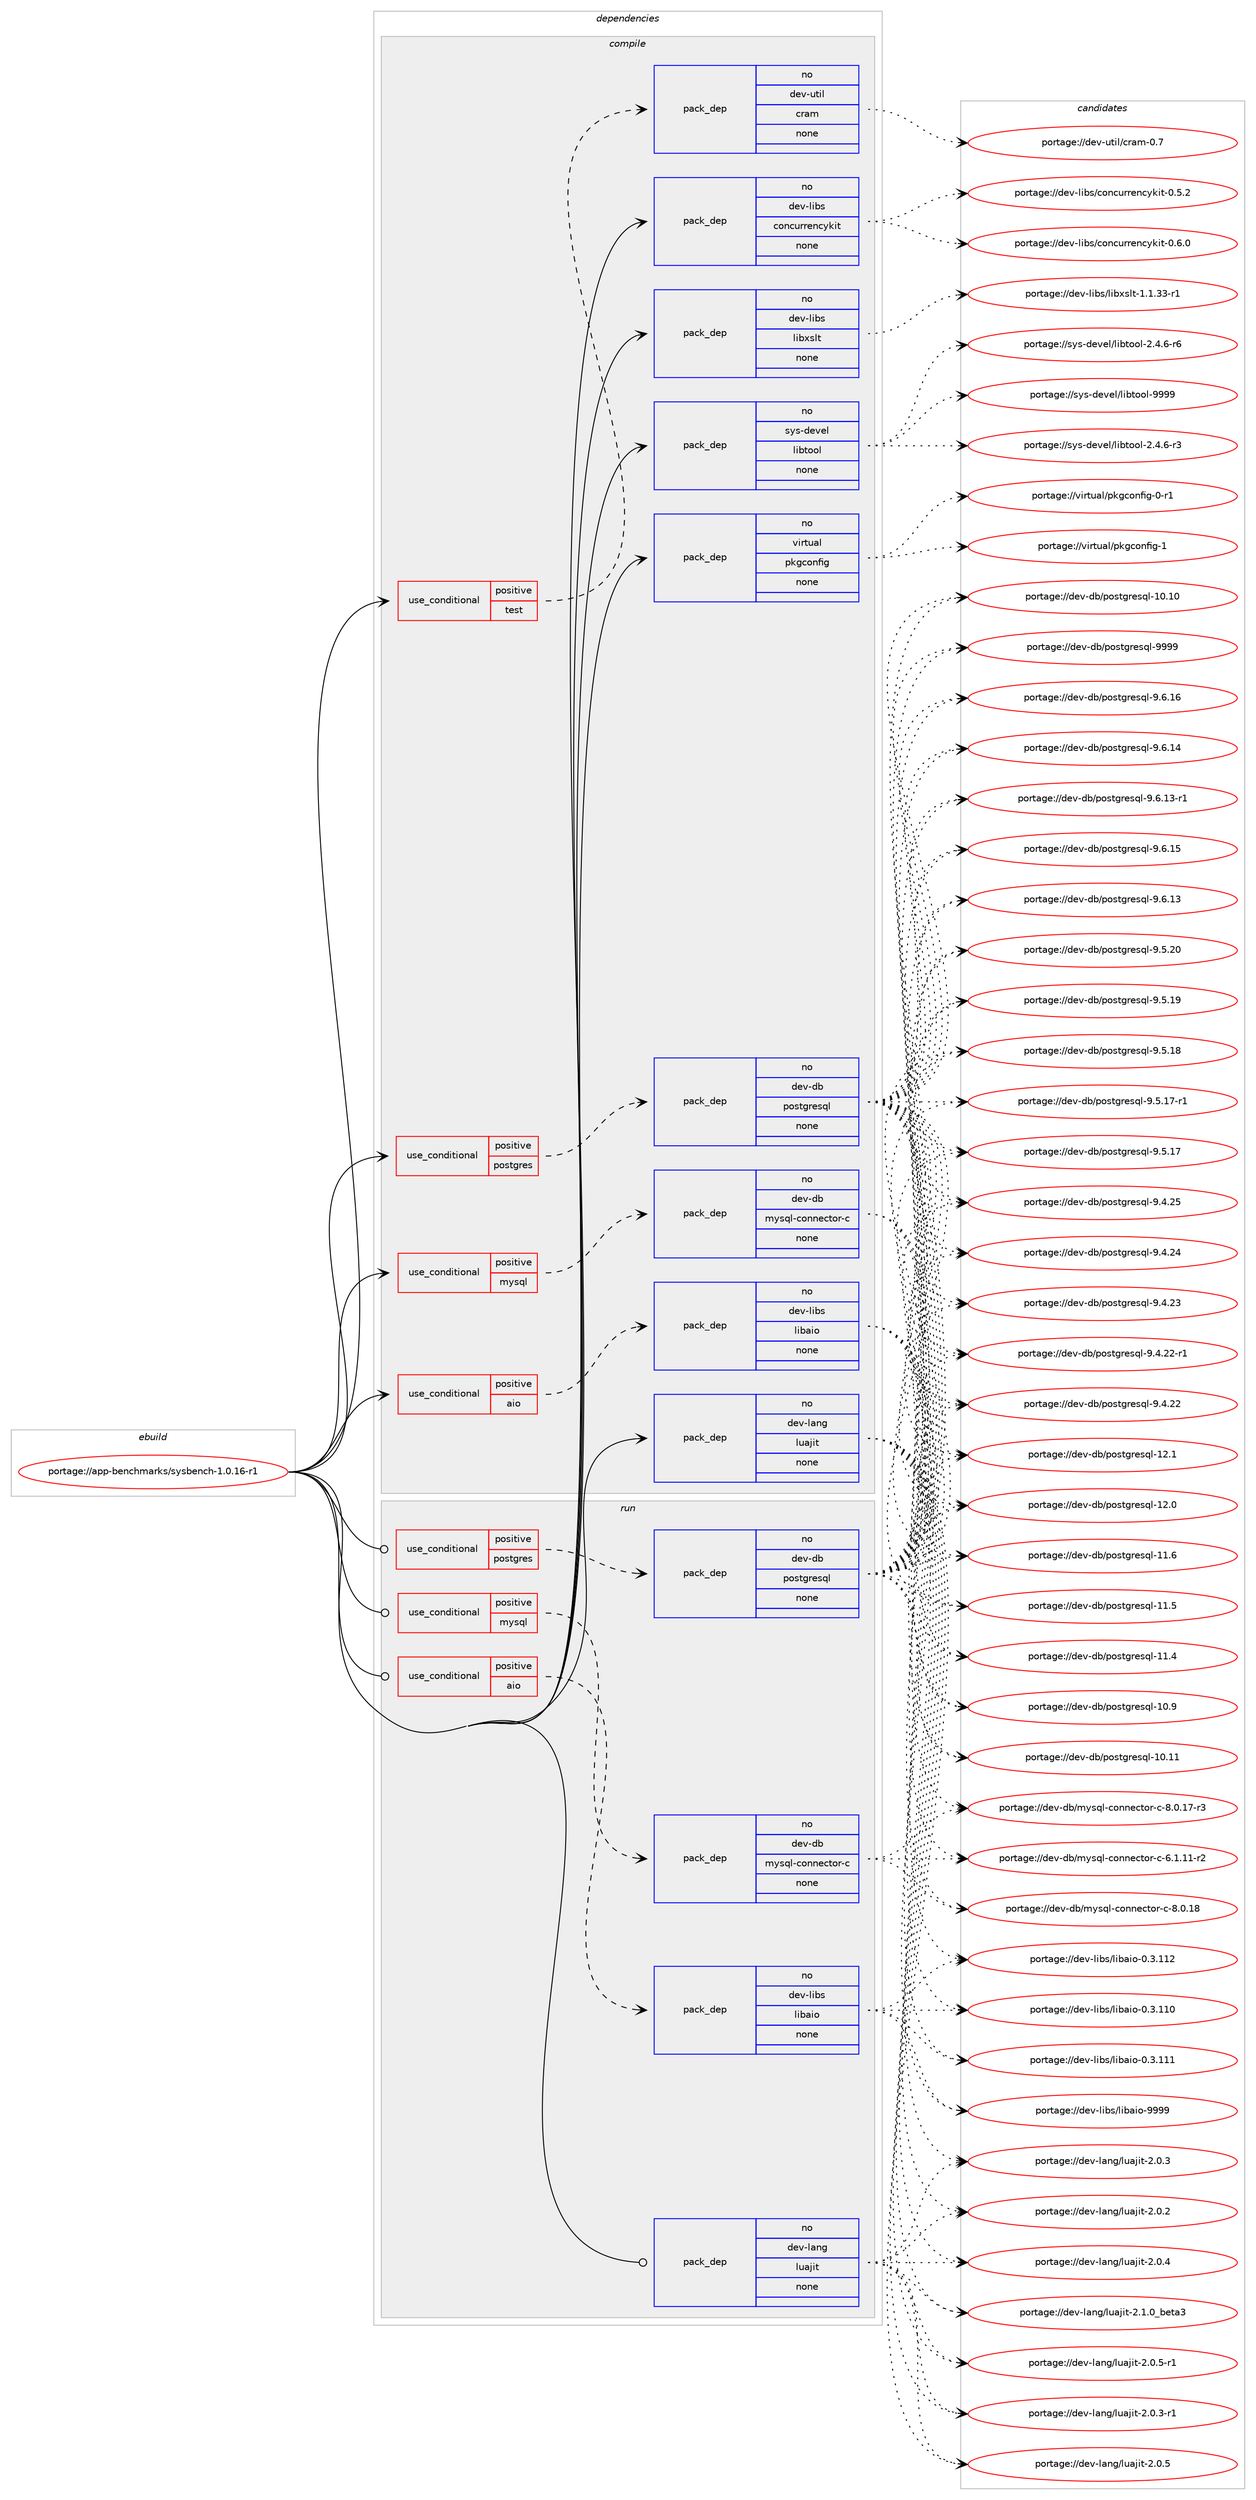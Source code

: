 digraph prolog {

# *************
# Graph options
# *************

newrank=true;
concentrate=true;
compound=true;
graph [rankdir=LR,fontname=Helvetica,fontsize=10,ranksep=1.5];#, ranksep=2.5, nodesep=0.2];
edge  [arrowhead=vee];
node  [fontname=Helvetica,fontsize=10];

# **********
# The ebuild
# **********

subgraph cluster_leftcol {
color=gray;
label=<<i>ebuild</i>>;
id [label="portage://app-benchmarks/sysbench-1.0.16-r1", color=red, width=4, href="../app-benchmarks/sysbench-1.0.16-r1.svg"];
}

# ****************
# The dependencies
# ****************

subgraph cluster_midcol {
color=gray;
label=<<i>dependencies</i>>;
subgraph cluster_compile {
fillcolor="#eeeeee";
style=filled;
label=<<i>compile</i>>;
subgraph cond151886 {
dependency644833 [label=<<TABLE BORDER="0" CELLBORDER="1" CELLSPACING="0" CELLPADDING="4"><TR><TD ROWSPAN="3" CELLPADDING="10">use_conditional</TD></TR><TR><TD>positive</TD></TR><TR><TD>aio</TD></TR></TABLE>>, shape=none, color=red];
subgraph pack484363 {
dependency644834 [label=<<TABLE BORDER="0" CELLBORDER="1" CELLSPACING="0" CELLPADDING="4" WIDTH="220"><TR><TD ROWSPAN="6" CELLPADDING="30">pack_dep</TD></TR><TR><TD WIDTH="110">no</TD></TR><TR><TD>dev-libs</TD></TR><TR><TD>libaio</TD></TR><TR><TD>none</TD></TR><TR><TD></TD></TR></TABLE>>, shape=none, color=blue];
}
dependency644833:e -> dependency644834:w [weight=20,style="dashed",arrowhead="vee"];
}
id:e -> dependency644833:w [weight=20,style="solid",arrowhead="vee"];
subgraph cond151887 {
dependency644835 [label=<<TABLE BORDER="0" CELLBORDER="1" CELLSPACING="0" CELLPADDING="4"><TR><TD ROWSPAN="3" CELLPADDING="10">use_conditional</TD></TR><TR><TD>positive</TD></TR><TR><TD>mysql</TD></TR></TABLE>>, shape=none, color=red];
subgraph pack484364 {
dependency644836 [label=<<TABLE BORDER="0" CELLBORDER="1" CELLSPACING="0" CELLPADDING="4" WIDTH="220"><TR><TD ROWSPAN="6" CELLPADDING="30">pack_dep</TD></TR><TR><TD WIDTH="110">no</TD></TR><TR><TD>dev-db</TD></TR><TR><TD>mysql-connector-c</TD></TR><TR><TD>none</TD></TR><TR><TD></TD></TR></TABLE>>, shape=none, color=blue];
}
dependency644835:e -> dependency644836:w [weight=20,style="dashed",arrowhead="vee"];
}
id:e -> dependency644835:w [weight=20,style="solid",arrowhead="vee"];
subgraph cond151888 {
dependency644837 [label=<<TABLE BORDER="0" CELLBORDER="1" CELLSPACING="0" CELLPADDING="4"><TR><TD ROWSPAN="3" CELLPADDING="10">use_conditional</TD></TR><TR><TD>positive</TD></TR><TR><TD>postgres</TD></TR></TABLE>>, shape=none, color=red];
subgraph pack484365 {
dependency644838 [label=<<TABLE BORDER="0" CELLBORDER="1" CELLSPACING="0" CELLPADDING="4" WIDTH="220"><TR><TD ROWSPAN="6" CELLPADDING="30">pack_dep</TD></TR><TR><TD WIDTH="110">no</TD></TR><TR><TD>dev-db</TD></TR><TR><TD>postgresql</TD></TR><TR><TD>none</TD></TR><TR><TD></TD></TR></TABLE>>, shape=none, color=blue];
}
dependency644837:e -> dependency644838:w [weight=20,style="dashed",arrowhead="vee"];
}
id:e -> dependency644837:w [weight=20,style="solid",arrowhead="vee"];
subgraph cond151889 {
dependency644839 [label=<<TABLE BORDER="0" CELLBORDER="1" CELLSPACING="0" CELLPADDING="4"><TR><TD ROWSPAN="3" CELLPADDING="10">use_conditional</TD></TR><TR><TD>positive</TD></TR><TR><TD>test</TD></TR></TABLE>>, shape=none, color=red];
subgraph pack484366 {
dependency644840 [label=<<TABLE BORDER="0" CELLBORDER="1" CELLSPACING="0" CELLPADDING="4" WIDTH="220"><TR><TD ROWSPAN="6" CELLPADDING="30">pack_dep</TD></TR><TR><TD WIDTH="110">no</TD></TR><TR><TD>dev-util</TD></TR><TR><TD>cram</TD></TR><TR><TD>none</TD></TR><TR><TD></TD></TR></TABLE>>, shape=none, color=blue];
}
dependency644839:e -> dependency644840:w [weight=20,style="dashed",arrowhead="vee"];
}
id:e -> dependency644839:w [weight=20,style="solid",arrowhead="vee"];
subgraph pack484367 {
dependency644841 [label=<<TABLE BORDER="0" CELLBORDER="1" CELLSPACING="0" CELLPADDING="4" WIDTH="220"><TR><TD ROWSPAN="6" CELLPADDING="30">pack_dep</TD></TR><TR><TD WIDTH="110">no</TD></TR><TR><TD>dev-lang</TD></TR><TR><TD>luajit</TD></TR><TR><TD>none</TD></TR><TR><TD></TD></TR></TABLE>>, shape=none, color=blue];
}
id:e -> dependency644841:w [weight=20,style="solid",arrowhead="vee"];
subgraph pack484368 {
dependency644842 [label=<<TABLE BORDER="0" CELLBORDER="1" CELLSPACING="0" CELLPADDING="4" WIDTH="220"><TR><TD ROWSPAN="6" CELLPADDING="30">pack_dep</TD></TR><TR><TD WIDTH="110">no</TD></TR><TR><TD>dev-libs</TD></TR><TR><TD>concurrencykit</TD></TR><TR><TD>none</TD></TR><TR><TD></TD></TR></TABLE>>, shape=none, color=blue];
}
id:e -> dependency644842:w [weight=20,style="solid",arrowhead="vee"];
subgraph pack484369 {
dependency644843 [label=<<TABLE BORDER="0" CELLBORDER="1" CELLSPACING="0" CELLPADDING="4" WIDTH="220"><TR><TD ROWSPAN="6" CELLPADDING="30">pack_dep</TD></TR><TR><TD WIDTH="110">no</TD></TR><TR><TD>dev-libs</TD></TR><TR><TD>libxslt</TD></TR><TR><TD>none</TD></TR><TR><TD></TD></TR></TABLE>>, shape=none, color=blue];
}
id:e -> dependency644843:w [weight=20,style="solid",arrowhead="vee"];
subgraph pack484370 {
dependency644844 [label=<<TABLE BORDER="0" CELLBORDER="1" CELLSPACING="0" CELLPADDING="4" WIDTH="220"><TR><TD ROWSPAN="6" CELLPADDING="30">pack_dep</TD></TR><TR><TD WIDTH="110">no</TD></TR><TR><TD>sys-devel</TD></TR><TR><TD>libtool</TD></TR><TR><TD>none</TD></TR><TR><TD></TD></TR></TABLE>>, shape=none, color=blue];
}
id:e -> dependency644844:w [weight=20,style="solid",arrowhead="vee"];
subgraph pack484371 {
dependency644845 [label=<<TABLE BORDER="0" CELLBORDER="1" CELLSPACING="0" CELLPADDING="4" WIDTH="220"><TR><TD ROWSPAN="6" CELLPADDING="30">pack_dep</TD></TR><TR><TD WIDTH="110">no</TD></TR><TR><TD>virtual</TD></TR><TR><TD>pkgconfig</TD></TR><TR><TD>none</TD></TR><TR><TD></TD></TR></TABLE>>, shape=none, color=blue];
}
id:e -> dependency644845:w [weight=20,style="solid",arrowhead="vee"];
}
subgraph cluster_compileandrun {
fillcolor="#eeeeee";
style=filled;
label=<<i>compile and run</i>>;
}
subgraph cluster_run {
fillcolor="#eeeeee";
style=filled;
label=<<i>run</i>>;
subgraph cond151890 {
dependency644846 [label=<<TABLE BORDER="0" CELLBORDER="1" CELLSPACING="0" CELLPADDING="4"><TR><TD ROWSPAN="3" CELLPADDING="10">use_conditional</TD></TR><TR><TD>positive</TD></TR><TR><TD>aio</TD></TR></TABLE>>, shape=none, color=red];
subgraph pack484372 {
dependency644847 [label=<<TABLE BORDER="0" CELLBORDER="1" CELLSPACING="0" CELLPADDING="4" WIDTH="220"><TR><TD ROWSPAN="6" CELLPADDING="30">pack_dep</TD></TR><TR><TD WIDTH="110">no</TD></TR><TR><TD>dev-libs</TD></TR><TR><TD>libaio</TD></TR><TR><TD>none</TD></TR><TR><TD></TD></TR></TABLE>>, shape=none, color=blue];
}
dependency644846:e -> dependency644847:w [weight=20,style="dashed",arrowhead="vee"];
}
id:e -> dependency644846:w [weight=20,style="solid",arrowhead="odot"];
subgraph cond151891 {
dependency644848 [label=<<TABLE BORDER="0" CELLBORDER="1" CELLSPACING="0" CELLPADDING="4"><TR><TD ROWSPAN="3" CELLPADDING="10">use_conditional</TD></TR><TR><TD>positive</TD></TR><TR><TD>mysql</TD></TR></TABLE>>, shape=none, color=red];
subgraph pack484373 {
dependency644849 [label=<<TABLE BORDER="0" CELLBORDER="1" CELLSPACING="0" CELLPADDING="4" WIDTH="220"><TR><TD ROWSPAN="6" CELLPADDING="30">pack_dep</TD></TR><TR><TD WIDTH="110">no</TD></TR><TR><TD>dev-db</TD></TR><TR><TD>mysql-connector-c</TD></TR><TR><TD>none</TD></TR><TR><TD></TD></TR></TABLE>>, shape=none, color=blue];
}
dependency644848:e -> dependency644849:w [weight=20,style="dashed",arrowhead="vee"];
}
id:e -> dependency644848:w [weight=20,style="solid",arrowhead="odot"];
subgraph cond151892 {
dependency644850 [label=<<TABLE BORDER="0" CELLBORDER="1" CELLSPACING="0" CELLPADDING="4"><TR><TD ROWSPAN="3" CELLPADDING="10">use_conditional</TD></TR><TR><TD>positive</TD></TR><TR><TD>postgres</TD></TR></TABLE>>, shape=none, color=red];
subgraph pack484374 {
dependency644851 [label=<<TABLE BORDER="0" CELLBORDER="1" CELLSPACING="0" CELLPADDING="4" WIDTH="220"><TR><TD ROWSPAN="6" CELLPADDING="30">pack_dep</TD></TR><TR><TD WIDTH="110">no</TD></TR><TR><TD>dev-db</TD></TR><TR><TD>postgresql</TD></TR><TR><TD>none</TD></TR><TR><TD></TD></TR></TABLE>>, shape=none, color=blue];
}
dependency644850:e -> dependency644851:w [weight=20,style="dashed",arrowhead="vee"];
}
id:e -> dependency644850:w [weight=20,style="solid",arrowhead="odot"];
subgraph pack484375 {
dependency644852 [label=<<TABLE BORDER="0" CELLBORDER="1" CELLSPACING="0" CELLPADDING="4" WIDTH="220"><TR><TD ROWSPAN="6" CELLPADDING="30">pack_dep</TD></TR><TR><TD WIDTH="110">no</TD></TR><TR><TD>dev-lang</TD></TR><TR><TD>luajit</TD></TR><TR><TD>none</TD></TR><TR><TD></TD></TR></TABLE>>, shape=none, color=blue];
}
id:e -> dependency644852:w [weight=20,style="solid",arrowhead="odot"];
}
}

# **************
# The candidates
# **************

subgraph cluster_choices {
rank=same;
color=gray;
label=<<i>candidates</i>>;

subgraph choice484363 {
color=black;
nodesep=1;
choice10010111845108105981154710810598971051114557575757 [label="portage://dev-libs/libaio-9999", color=red, width=4,href="../dev-libs/libaio-9999.svg"];
choice10010111845108105981154710810598971051114548465146494950 [label="portage://dev-libs/libaio-0.3.112", color=red, width=4,href="../dev-libs/libaio-0.3.112.svg"];
choice10010111845108105981154710810598971051114548465146494949 [label="portage://dev-libs/libaio-0.3.111", color=red, width=4,href="../dev-libs/libaio-0.3.111.svg"];
choice10010111845108105981154710810598971051114548465146494948 [label="portage://dev-libs/libaio-0.3.110", color=red, width=4,href="../dev-libs/libaio-0.3.110.svg"];
dependency644834:e -> choice10010111845108105981154710810598971051114557575757:w [style=dotted,weight="100"];
dependency644834:e -> choice10010111845108105981154710810598971051114548465146494950:w [style=dotted,weight="100"];
dependency644834:e -> choice10010111845108105981154710810598971051114548465146494949:w [style=dotted,weight="100"];
dependency644834:e -> choice10010111845108105981154710810598971051114548465146494948:w [style=dotted,weight="100"];
}
subgraph choice484364 {
color=black;
nodesep=1;
choice100101118451009847109121115113108459911111011010199116111114459945564648464956 [label="portage://dev-db/mysql-connector-c-8.0.18", color=red, width=4,href="../dev-db/mysql-connector-c-8.0.18.svg"];
choice1001011184510098471091211151131084599111110110101991161111144599455646484649554511451 [label="portage://dev-db/mysql-connector-c-8.0.17-r3", color=red, width=4,href="../dev-db/mysql-connector-c-8.0.17-r3.svg"];
choice1001011184510098471091211151131084599111110110101991161111144599455446494649494511450 [label="portage://dev-db/mysql-connector-c-6.1.11-r2", color=red, width=4,href="../dev-db/mysql-connector-c-6.1.11-r2.svg"];
dependency644836:e -> choice100101118451009847109121115113108459911111011010199116111114459945564648464956:w [style=dotted,weight="100"];
dependency644836:e -> choice1001011184510098471091211151131084599111110110101991161111144599455646484649554511451:w [style=dotted,weight="100"];
dependency644836:e -> choice1001011184510098471091211151131084599111110110101991161111144599455446494649494511450:w [style=dotted,weight="100"];
}
subgraph choice484365 {
color=black;
nodesep=1;
choice1001011184510098471121111151161031141011151131084557575757 [label="portage://dev-db/postgresql-9999", color=red, width=4,href="../dev-db/postgresql-9999.svg"];
choice10010111845100984711211111511610311410111511310845574654464954 [label="portage://dev-db/postgresql-9.6.16", color=red, width=4,href="../dev-db/postgresql-9.6.16.svg"];
choice10010111845100984711211111511610311410111511310845574654464953 [label="portage://dev-db/postgresql-9.6.15", color=red, width=4,href="../dev-db/postgresql-9.6.15.svg"];
choice10010111845100984711211111511610311410111511310845574654464952 [label="portage://dev-db/postgresql-9.6.14", color=red, width=4,href="../dev-db/postgresql-9.6.14.svg"];
choice100101118451009847112111115116103114101115113108455746544649514511449 [label="portage://dev-db/postgresql-9.6.13-r1", color=red, width=4,href="../dev-db/postgresql-9.6.13-r1.svg"];
choice10010111845100984711211111511610311410111511310845574654464951 [label="portage://dev-db/postgresql-9.6.13", color=red, width=4,href="../dev-db/postgresql-9.6.13.svg"];
choice10010111845100984711211111511610311410111511310845574653465048 [label="portage://dev-db/postgresql-9.5.20", color=red, width=4,href="../dev-db/postgresql-9.5.20.svg"];
choice10010111845100984711211111511610311410111511310845574653464957 [label="portage://dev-db/postgresql-9.5.19", color=red, width=4,href="../dev-db/postgresql-9.5.19.svg"];
choice10010111845100984711211111511610311410111511310845574653464956 [label="portage://dev-db/postgresql-9.5.18", color=red, width=4,href="../dev-db/postgresql-9.5.18.svg"];
choice100101118451009847112111115116103114101115113108455746534649554511449 [label="portage://dev-db/postgresql-9.5.17-r1", color=red, width=4,href="../dev-db/postgresql-9.5.17-r1.svg"];
choice10010111845100984711211111511610311410111511310845574653464955 [label="portage://dev-db/postgresql-9.5.17", color=red, width=4,href="../dev-db/postgresql-9.5.17.svg"];
choice10010111845100984711211111511610311410111511310845574652465053 [label="portage://dev-db/postgresql-9.4.25", color=red, width=4,href="../dev-db/postgresql-9.4.25.svg"];
choice10010111845100984711211111511610311410111511310845574652465052 [label="portage://dev-db/postgresql-9.4.24", color=red, width=4,href="../dev-db/postgresql-9.4.24.svg"];
choice10010111845100984711211111511610311410111511310845574652465051 [label="portage://dev-db/postgresql-9.4.23", color=red, width=4,href="../dev-db/postgresql-9.4.23.svg"];
choice100101118451009847112111115116103114101115113108455746524650504511449 [label="portage://dev-db/postgresql-9.4.22-r1", color=red, width=4,href="../dev-db/postgresql-9.4.22-r1.svg"];
choice10010111845100984711211111511610311410111511310845574652465050 [label="portage://dev-db/postgresql-9.4.22", color=red, width=4,href="../dev-db/postgresql-9.4.22.svg"];
choice1001011184510098471121111151161031141011151131084549504649 [label="portage://dev-db/postgresql-12.1", color=red, width=4,href="../dev-db/postgresql-12.1.svg"];
choice1001011184510098471121111151161031141011151131084549504648 [label="portage://dev-db/postgresql-12.0", color=red, width=4,href="../dev-db/postgresql-12.0.svg"];
choice1001011184510098471121111151161031141011151131084549494654 [label="portage://dev-db/postgresql-11.6", color=red, width=4,href="../dev-db/postgresql-11.6.svg"];
choice1001011184510098471121111151161031141011151131084549494653 [label="portage://dev-db/postgresql-11.5", color=red, width=4,href="../dev-db/postgresql-11.5.svg"];
choice1001011184510098471121111151161031141011151131084549494652 [label="portage://dev-db/postgresql-11.4", color=red, width=4,href="../dev-db/postgresql-11.4.svg"];
choice1001011184510098471121111151161031141011151131084549484657 [label="portage://dev-db/postgresql-10.9", color=red, width=4,href="../dev-db/postgresql-10.9.svg"];
choice100101118451009847112111115116103114101115113108454948464949 [label="portage://dev-db/postgresql-10.11", color=red, width=4,href="../dev-db/postgresql-10.11.svg"];
choice100101118451009847112111115116103114101115113108454948464948 [label="portage://dev-db/postgresql-10.10", color=red, width=4,href="../dev-db/postgresql-10.10.svg"];
dependency644838:e -> choice1001011184510098471121111151161031141011151131084557575757:w [style=dotted,weight="100"];
dependency644838:e -> choice10010111845100984711211111511610311410111511310845574654464954:w [style=dotted,weight="100"];
dependency644838:e -> choice10010111845100984711211111511610311410111511310845574654464953:w [style=dotted,weight="100"];
dependency644838:e -> choice10010111845100984711211111511610311410111511310845574654464952:w [style=dotted,weight="100"];
dependency644838:e -> choice100101118451009847112111115116103114101115113108455746544649514511449:w [style=dotted,weight="100"];
dependency644838:e -> choice10010111845100984711211111511610311410111511310845574654464951:w [style=dotted,weight="100"];
dependency644838:e -> choice10010111845100984711211111511610311410111511310845574653465048:w [style=dotted,weight="100"];
dependency644838:e -> choice10010111845100984711211111511610311410111511310845574653464957:w [style=dotted,weight="100"];
dependency644838:e -> choice10010111845100984711211111511610311410111511310845574653464956:w [style=dotted,weight="100"];
dependency644838:e -> choice100101118451009847112111115116103114101115113108455746534649554511449:w [style=dotted,weight="100"];
dependency644838:e -> choice10010111845100984711211111511610311410111511310845574653464955:w [style=dotted,weight="100"];
dependency644838:e -> choice10010111845100984711211111511610311410111511310845574652465053:w [style=dotted,weight="100"];
dependency644838:e -> choice10010111845100984711211111511610311410111511310845574652465052:w [style=dotted,weight="100"];
dependency644838:e -> choice10010111845100984711211111511610311410111511310845574652465051:w [style=dotted,weight="100"];
dependency644838:e -> choice100101118451009847112111115116103114101115113108455746524650504511449:w [style=dotted,weight="100"];
dependency644838:e -> choice10010111845100984711211111511610311410111511310845574652465050:w [style=dotted,weight="100"];
dependency644838:e -> choice1001011184510098471121111151161031141011151131084549504649:w [style=dotted,weight="100"];
dependency644838:e -> choice1001011184510098471121111151161031141011151131084549504648:w [style=dotted,weight="100"];
dependency644838:e -> choice1001011184510098471121111151161031141011151131084549494654:w [style=dotted,weight="100"];
dependency644838:e -> choice1001011184510098471121111151161031141011151131084549494653:w [style=dotted,weight="100"];
dependency644838:e -> choice1001011184510098471121111151161031141011151131084549494652:w [style=dotted,weight="100"];
dependency644838:e -> choice1001011184510098471121111151161031141011151131084549484657:w [style=dotted,weight="100"];
dependency644838:e -> choice100101118451009847112111115116103114101115113108454948464949:w [style=dotted,weight="100"];
dependency644838:e -> choice100101118451009847112111115116103114101115113108454948464948:w [style=dotted,weight="100"];
}
subgraph choice484366 {
color=black;
nodesep=1;
choice1001011184511711610510847991149710945484655 [label="portage://dev-util/cram-0.7", color=red, width=4,href="../dev-util/cram-0.7.svg"];
dependency644840:e -> choice1001011184511711610510847991149710945484655:w [style=dotted,weight="100"];
}
subgraph choice484367 {
color=black;
nodesep=1;
choice1001011184510897110103471081179710610511645504649464895981011169751 [label="portage://dev-lang/luajit-2.1.0_beta3", color=red, width=4,href="../dev-lang/luajit-2.1.0_beta3.svg"];
choice100101118451089711010347108117971061051164550464846534511449 [label="portage://dev-lang/luajit-2.0.5-r1", color=red, width=4,href="../dev-lang/luajit-2.0.5-r1.svg"];
choice10010111845108971101034710811797106105116455046484653 [label="portage://dev-lang/luajit-2.0.5", color=red, width=4,href="../dev-lang/luajit-2.0.5.svg"];
choice10010111845108971101034710811797106105116455046484652 [label="portage://dev-lang/luajit-2.0.4", color=red, width=4,href="../dev-lang/luajit-2.0.4.svg"];
choice100101118451089711010347108117971061051164550464846514511449 [label="portage://dev-lang/luajit-2.0.3-r1", color=red, width=4,href="../dev-lang/luajit-2.0.3-r1.svg"];
choice10010111845108971101034710811797106105116455046484651 [label="portage://dev-lang/luajit-2.0.3", color=red, width=4,href="../dev-lang/luajit-2.0.3.svg"];
choice10010111845108971101034710811797106105116455046484650 [label="portage://dev-lang/luajit-2.0.2", color=red, width=4,href="../dev-lang/luajit-2.0.2.svg"];
dependency644841:e -> choice1001011184510897110103471081179710610511645504649464895981011169751:w [style=dotted,weight="100"];
dependency644841:e -> choice100101118451089711010347108117971061051164550464846534511449:w [style=dotted,weight="100"];
dependency644841:e -> choice10010111845108971101034710811797106105116455046484653:w [style=dotted,weight="100"];
dependency644841:e -> choice10010111845108971101034710811797106105116455046484652:w [style=dotted,weight="100"];
dependency644841:e -> choice100101118451089711010347108117971061051164550464846514511449:w [style=dotted,weight="100"];
dependency644841:e -> choice10010111845108971101034710811797106105116455046484651:w [style=dotted,weight="100"];
dependency644841:e -> choice10010111845108971101034710811797106105116455046484650:w [style=dotted,weight="100"];
}
subgraph choice484368 {
color=black;
nodesep=1;
choice100101118451081059811547991111109911711411410111099121107105116454846544648 [label="portage://dev-libs/concurrencykit-0.6.0", color=red, width=4,href="../dev-libs/concurrencykit-0.6.0.svg"];
choice100101118451081059811547991111109911711411410111099121107105116454846534650 [label="portage://dev-libs/concurrencykit-0.5.2", color=red, width=4,href="../dev-libs/concurrencykit-0.5.2.svg"];
dependency644842:e -> choice100101118451081059811547991111109911711411410111099121107105116454846544648:w [style=dotted,weight="100"];
dependency644842:e -> choice100101118451081059811547991111109911711411410111099121107105116454846534650:w [style=dotted,weight="100"];
}
subgraph choice484369 {
color=black;
nodesep=1;
choice10010111845108105981154710810598120115108116454946494651514511449 [label="portage://dev-libs/libxslt-1.1.33-r1", color=red, width=4,href="../dev-libs/libxslt-1.1.33-r1.svg"];
dependency644843:e -> choice10010111845108105981154710810598120115108116454946494651514511449:w [style=dotted,weight="100"];
}
subgraph choice484370 {
color=black;
nodesep=1;
choice1151211154510010111810110847108105981161111111084557575757 [label="portage://sys-devel/libtool-9999", color=red, width=4,href="../sys-devel/libtool-9999.svg"];
choice1151211154510010111810110847108105981161111111084550465246544511454 [label="portage://sys-devel/libtool-2.4.6-r6", color=red, width=4,href="../sys-devel/libtool-2.4.6-r6.svg"];
choice1151211154510010111810110847108105981161111111084550465246544511451 [label="portage://sys-devel/libtool-2.4.6-r3", color=red, width=4,href="../sys-devel/libtool-2.4.6-r3.svg"];
dependency644844:e -> choice1151211154510010111810110847108105981161111111084557575757:w [style=dotted,weight="100"];
dependency644844:e -> choice1151211154510010111810110847108105981161111111084550465246544511454:w [style=dotted,weight="100"];
dependency644844:e -> choice1151211154510010111810110847108105981161111111084550465246544511451:w [style=dotted,weight="100"];
}
subgraph choice484371 {
color=black;
nodesep=1;
choice1181051141161179710847112107103991111101021051034549 [label="portage://virtual/pkgconfig-1", color=red, width=4,href="../virtual/pkgconfig-1.svg"];
choice11810511411611797108471121071039911111010210510345484511449 [label="portage://virtual/pkgconfig-0-r1", color=red, width=4,href="../virtual/pkgconfig-0-r1.svg"];
dependency644845:e -> choice1181051141161179710847112107103991111101021051034549:w [style=dotted,weight="100"];
dependency644845:e -> choice11810511411611797108471121071039911111010210510345484511449:w [style=dotted,weight="100"];
}
subgraph choice484372 {
color=black;
nodesep=1;
choice10010111845108105981154710810598971051114557575757 [label="portage://dev-libs/libaio-9999", color=red, width=4,href="../dev-libs/libaio-9999.svg"];
choice10010111845108105981154710810598971051114548465146494950 [label="portage://dev-libs/libaio-0.3.112", color=red, width=4,href="../dev-libs/libaio-0.3.112.svg"];
choice10010111845108105981154710810598971051114548465146494949 [label="portage://dev-libs/libaio-0.3.111", color=red, width=4,href="../dev-libs/libaio-0.3.111.svg"];
choice10010111845108105981154710810598971051114548465146494948 [label="portage://dev-libs/libaio-0.3.110", color=red, width=4,href="../dev-libs/libaio-0.3.110.svg"];
dependency644847:e -> choice10010111845108105981154710810598971051114557575757:w [style=dotted,weight="100"];
dependency644847:e -> choice10010111845108105981154710810598971051114548465146494950:w [style=dotted,weight="100"];
dependency644847:e -> choice10010111845108105981154710810598971051114548465146494949:w [style=dotted,weight="100"];
dependency644847:e -> choice10010111845108105981154710810598971051114548465146494948:w [style=dotted,weight="100"];
}
subgraph choice484373 {
color=black;
nodesep=1;
choice100101118451009847109121115113108459911111011010199116111114459945564648464956 [label="portage://dev-db/mysql-connector-c-8.0.18", color=red, width=4,href="../dev-db/mysql-connector-c-8.0.18.svg"];
choice1001011184510098471091211151131084599111110110101991161111144599455646484649554511451 [label="portage://dev-db/mysql-connector-c-8.0.17-r3", color=red, width=4,href="../dev-db/mysql-connector-c-8.0.17-r3.svg"];
choice1001011184510098471091211151131084599111110110101991161111144599455446494649494511450 [label="portage://dev-db/mysql-connector-c-6.1.11-r2", color=red, width=4,href="../dev-db/mysql-connector-c-6.1.11-r2.svg"];
dependency644849:e -> choice100101118451009847109121115113108459911111011010199116111114459945564648464956:w [style=dotted,weight="100"];
dependency644849:e -> choice1001011184510098471091211151131084599111110110101991161111144599455646484649554511451:w [style=dotted,weight="100"];
dependency644849:e -> choice1001011184510098471091211151131084599111110110101991161111144599455446494649494511450:w [style=dotted,weight="100"];
}
subgraph choice484374 {
color=black;
nodesep=1;
choice1001011184510098471121111151161031141011151131084557575757 [label="portage://dev-db/postgresql-9999", color=red, width=4,href="../dev-db/postgresql-9999.svg"];
choice10010111845100984711211111511610311410111511310845574654464954 [label="portage://dev-db/postgresql-9.6.16", color=red, width=4,href="../dev-db/postgresql-9.6.16.svg"];
choice10010111845100984711211111511610311410111511310845574654464953 [label="portage://dev-db/postgresql-9.6.15", color=red, width=4,href="../dev-db/postgresql-9.6.15.svg"];
choice10010111845100984711211111511610311410111511310845574654464952 [label="portage://dev-db/postgresql-9.6.14", color=red, width=4,href="../dev-db/postgresql-9.6.14.svg"];
choice100101118451009847112111115116103114101115113108455746544649514511449 [label="portage://dev-db/postgresql-9.6.13-r1", color=red, width=4,href="../dev-db/postgresql-9.6.13-r1.svg"];
choice10010111845100984711211111511610311410111511310845574654464951 [label="portage://dev-db/postgresql-9.6.13", color=red, width=4,href="../dev-db/postgresql-9.6.13.svg"];
choice10010111845100984711211111511610311410111511310845574653465048 [label="portage://dev-db/postgresql-9.5.20", color=red, width=4,href="../dev-db/postgresql-9.5.20.svg"];
choice10010111845100984711211111511610311410111511310845574653464957 [label="portage://dev-db/postgresql-9.5.19", color=red, width=4,href="../dev-db/postgresql-9.5.19.svg"];
choice10010111845100984711211111511610311410111511310845574653464956 [label="portage://dev-db/postgresql-9.5.18", color=red, width=4,href="../dev-db/postgresql-9.5.18.svg"];
choice100101118451009847112111115116103114101115113108455746534649554511449 [label="portage://dev-db/postgresql-9.5.17-r1", color=red, width=4,href="../dev-db/postgresql-9.5.17-r1.svg"];
choice10010111845100984711211111511610311410111511310845574653464955 [label="portage://dev-db/postgresql-9.5.17", color=red, width=4,href="../dev-db/postgresql-9.5.17.svg"];
choice10010111845100984711211111511610311410111511310845574652465053 [label="portage://dev-db/postgresql-9.4.25", color=red, width=4,href="../dev-db/postgresql-9.4.25.svg"];
choice10010111845100984711211111511610311410111511310845574652465052 [label="portage://dev-db/postgresql-9.4.24", color=red, width=4,href="../dev-db/postgresql-9.4.24.svg"];
choice10010111845100984711211111511610311410111511310845574652465051 [label="portage://dev-db/postgresql-9.4.23", color=red, width=4,href="../dev-db/postgresql-9.4.23.svg"];
choice100101118451009847112111115116103114101115113108455746524650504511449 [label="portage://dev-db/postgresql-9.4.22-r1", color=red, width=4,href="../dev-db/postgresql-9.4.22-r1.svg"];
choice10010111845100984711211111511610311410111511310845574652465050 [label="portage://dev-db/postgresql-9.4.22", color=red, width=4,href="../dev-db/postgresql-9.4.22.svg"];
choice1001011184510098471121111151161031141011151131084549504649 [label="portage://dev-db/postgresql-12.1", color=red, width=4,href="../dev-db/postgresql-12.1.svg"];
choice1001011184510098471121111151161031141011151131084549504648 [label="portage://dev-db/postgresql-12.0", color=red, width=4,href="../dev-db/postgresql-12.0.svg"];
choice1001011184510098471121111151161031141011151131084549494654 [label="portage://dev-db/postgresql-11.6", color=red, width=4,href="../dev-db/postgresql-11.6.svg"];
choice1001011184510098471121111151161031141011151131084549494653 [label="portage://dev-db/postgresql-11.5", color=red, width=4,href="../dev-db/postgresql-11.5.svg"];
choice1001011184510098471121111151161031141011151131084549494652 [label="portage://dev-db/postgresql-11.4", color=red, width=4,href="../dev-db/postgresql-11.4.svg"];
choice1001011184510098471121111151161031141011151131084549484657 [label="portage://dev-db/postgresql-10.9", color=red, width=4,href="../dev-db/postgresql-10.9.svg"];
choice100101118451009847112111115116103114101115113108454948464949 [label="portage://dev-db/postgresql-10.11", color=red, width=4,href="../dev-db/postgresql-10.11.svg"];
choice100101118451009847112111115116103114101115113108454948464948 [label="portage://dev-db/postgresql-10.10", color=red, width=4,href="../dev-db/postgresql-10.10.svg"];
dependency644851:e -> choice1001011184510098471121111151161031141011151131084557575757:w [style=dotted,weight="100"];
dependency644851:e -> choice10010111845100984711211111511610311410111511310845574654464954:w [style=dotted,weight="100"];
dependency644851:e -> choice10010111845100984711211111511610311410111511310845574654464953:w [style=dotted,weight="100"];
dependency644851:e -> choice10010111845100984711211111511610311410111511310845574654464952:w [style=dotted,weight="100"];
dependency644851:e -> choice100101118451009847112111115116103114101115113108455746544649514511449:w [style=dotted,weight="100"];
dependency644851:e -> choice10010111845100984711211111511610311410111511310845574654464951:w [style=dotted,weight="100"];
dependency644851:e -> choice10010111845100984711211111511610311410111511310845574653465048:w [style=dotted,weight="100"];
dependency644851:e -> choice10010111845100984711211111511610311410111511310845574653464957:w [style=dotted,weight="100"];
dependency644851:e -> choice10010111845100984711211111511610311410111511310845574653464956:w [style=dotted,weight="100"];
dependency644851:e -> choice100101118451009847112111115116103114101115113108455746534649554511449:w [style=dotted,weight="100"];
dependency644851:e -> choice10010111845100984711211111511610311410111511310845574653464955:w [style=dotted,weight="100"];
dependency644851:e -> choice10010111845100984711211111511610311410111511310845574652465053:w [style=dotted,weight="100"];
dependency644851:e -> choice10010111845100984711211111511610311410111511310845574652465052:w [style=dotted,weight="100"];
dependency644851:e -> choice10010111845100984711211111511610311410111511310845574652465051:w [style=dotted,weight="100"];
dependency644851:e -> choice100101118451009847112111115116103114101115113108455746524650504511449:w [style=dotted,weight="100"];
dependency644851:e -> choice10010111845100984711211111511610311410111511310845574652465050:w [style=dotted,weight="100"];
dependency644851:e -> choice1001011184510098471121111151161031141011151131084549504649:w [style=dotted,weight="100"];
dependency644851:e -> choice1001011184510098471121111151161031141011151131084549504648:w [style=dotted,weight="100"];
dependency644851:e -> choice1001011184510098471121111151161031141011151131084549494654:w [style=dotted,weight="100"];
dependency644851:e -> choice1001011184510098471121111151161031141011151131084549494653:w [style=dotted,weight="100"];
dependency644851:e -> choice1001011184510098471121111151161031141011151131084549494652:w [style=dotted,weight="100"];
dependency644851:e -> choice1001011184510098471121111151161031141011151131084549484657:w [style=dotted,weight="100"];
dependency644851:e -> choice100101118451009847112111115116103114101115113108454948464949:w [style=dotted,weight="100"];
dependency644851:e -> choice100101118451009847112111115116103114101115113108454948464948:w [style=dotted,weight="100"];
}
subgraph choice484375 {
color=black;
nodesep=1;
choice1001011184510897110103471081179710610511645504649464895981011169751 [label="portage://dev-lang/luajit-2.1.0_beta3", color=red, width=4,href="../dev-lang/luajit-2.1.0_beta3.svg"];
choice100101118451089711010347108117971061051164550464846534511449 [label="portage://dev-lang/luajit-2.0.5-r1", color=red, width=4,href="../dev-lang/luajit-2.0.5-r1.svg"];
choice10010111845108971101034710811797106105116455046484653 [label="portage://dev-lang/luajit-2.0.5", color=red, width=4,href="../dev-lang/luajit-2.0.5.svg"];
choice10010111845108971101034710811797106105116455046484652 [label="portage://dev-lang/luajit-2.0.4", color=red, width=4,href="../dev-lang/luajit-2.0.4.svg"];
choice100101118451089711010347108117971061051164550464846514511449 [label="portage://dev-lang/luajit-2.0.3-r1", color=red, width=4,href="../dev-lang/luajit-2.0.3-r1.svg"];
choice10010111845108971101034710811797106105116455046484651 [label="portage://dev-lang/luajit-2.0.3", color=red, width=4,href="../dev-lang/luajit-2.0.3.svg"];
choice10010111845108971101034710811797106105116455046484650 [label="portage://dev-lang/luajit-2.0.2", color=red, width=4,href="../dev-lang/luajit-2.0.2.svg"];
dependency644852:e -> choice1001011184510897110103471081179710610511645504649464895981011169751:w [style=dotted,weight="100"];
dependency644852:e -> choice100101118451089711010347108117971061051164550464846534511449:w [style=dotted,weight="100"];
dependency644852:e -> choice10010111845108971101034710811797106105116455046484653:w [style=dotted,weight="100"];
dependency644852:e -> choice10010111845108971101034710811797106105116455046484652:w [style=dotted,weight="100"];
dependency644852:e -> choice100101118451089711010347108117971061051164550464846514511449:w [style=dotted,weight="100"];
dependency644852:e -> choice10010111845108971101034710811797106105116455046484651:w [style=dotted,weight="100"];
dependency644852:e -> choice10010111845108971101034710811797106105116455046484650:w [style=dotted,weight="100"];
}
}

}
